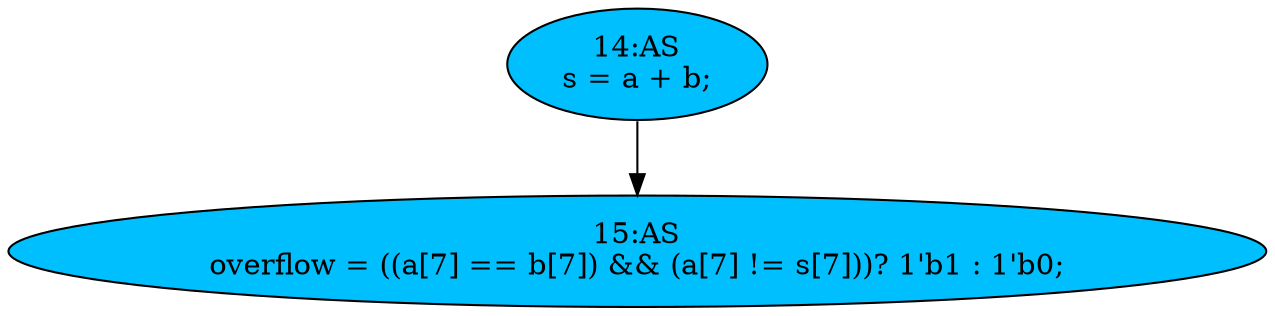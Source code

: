 strict digraph "compose( ,  )" {
	node [label="\N"];
	"14:AS"	[ast="<pyverilog.vparser.ast.Assign object at 0x7fe55c0d6950>",
		def_var="['s']",
		fillcolor=deepskyblue,
		label="14:AS
s = a + b;",
		statements="[]",
		style=filled,
		typ=Assign,
		use_var="['a', 'b']"];
	"15:AS"	[ast="<pyverilog.vparser.ast.Assign object at 0x7fe55c131490>",
		def_var="['overflow']",
		fillcolor=deepskyblue,
		label="15:AS
overflow = ((a[7] == b[7]) && (a[7] != s[7]))? 1'b1 : 1'b0;",
		statements="[]",
		style=filled,
		typ=Assign,
		use_var="['a', 'b', 'a', 's']"];
	"14:AS" -> "15:AS";
}
